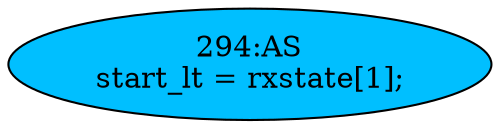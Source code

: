 strict digraph "" {
	node [label="\N"];
	"294:AS"	 [ast="<pyverilog.vparser.ast.Assign object at 0x7fcfe02a9f10>",
		def_var="['start_lt']",
		fillcolor=deepskyblue,
		label="294:AS
start_lt = rxstate[1];",
		statements="[]",
		style=filled,
		typ=Assign,
		use_var="['rxstate']"];
}
